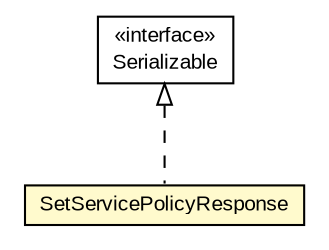 #!/usr/local/bin/dot
#
# Class diagram 
# Generated by UMLGraph version R5_6-24-gf6e263 (http://www.umlgraph.org/)
#

digraph G {
	edge [fontname="arial",fontsize=10,labelfontname="arial",labelfontsize=10];
	node [fontname="arial",fontsize=10,shape=plaintext];
	nodesep=0.25;
	ranksep=0.5;
	// org.miloss.fgsms.services.interfaces.policyconfiguration.SetServicePolicyResponse
	c1127035 [label=<<table title="org.miloss.fgsms.services.interfaces.policyconfiguration.SetServicePolicyResponse" border="0" cellborder="1" cellspacing="0" cellpadding="2" port="p" bgcolor="lemonChiffon" href="./SetServicePolicyResponse.html">
		<tr><td><table border="0" cellspacing="0" cellpadding="1">
<tr><td align="center" balign="center"> SetServicePolicyResponse </td></tr>
		</table></td></tr>
		</table>>, URL="./SetServicePolicyResponse.html", fontname="arial", fontcolor="black", fontsize=10.0];
	//org.miloss.fgsms.services.interfaces.policyconfiguration.SetServicePolicyResponse implements java.io.Serializable
	c1127766:p -> c1127035:p [dir=back,arrowtail=empty,style=dashed];
	// java.io.Serializable
	c1127766 [label=<<table title="java.io.Serializable" border="0" cellborder="1" cellspacing="0" cellpadding="2" port="p" href="http://java.sun.com/j2se/1.4.2/docs/api/java/io/Serializable.html">
		<tr><td><table border="0" cellspacing="0" cellpadding="1">
<tr><td align="center" balign="center"> &#171;interface&#187; </td></tr>
<tr><td align="center" balign="center"> Serializable </td></tr>
		</table></td></tr>
		</table>>, URL="http://java.sun.com/j2se/1.4.2/docs/api/java/io/Serializable.html", fontname="arial", fontcolor="black", fontsize=10.0];
}


